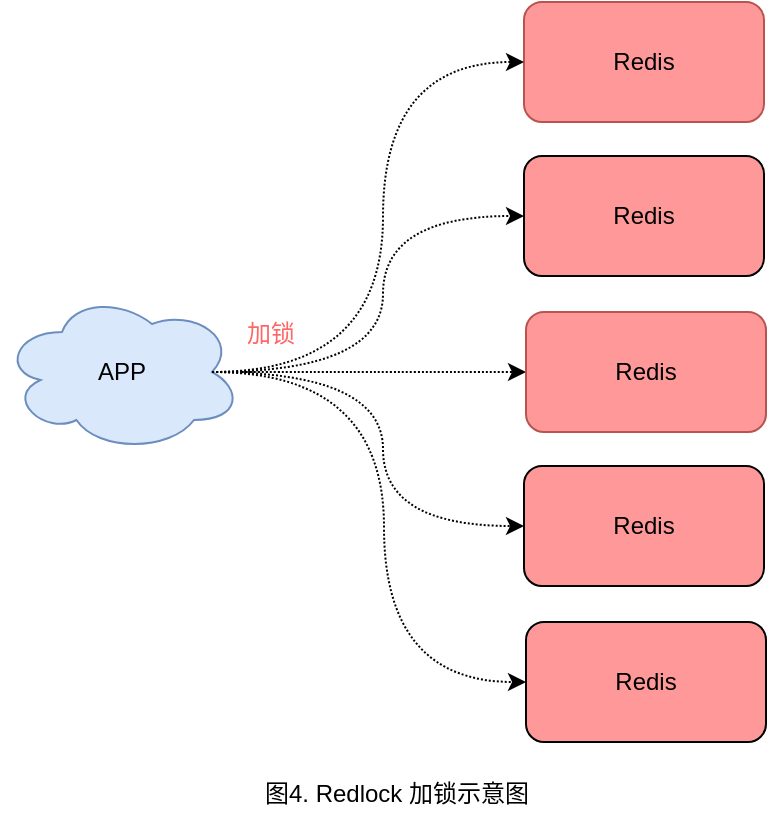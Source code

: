 <mxfile version="20.3.0" type="device"><diagram id="Fe7pdT-tD8UMnBoJuJzs" name="第 1 页"><mxGraphModel dx="1426" dy="905" grid="1" gridSize="10" guides="1" tooltips="1" connect="1" arrows="1" fold="1" page="1" pageScale="1" pageWidth="827" pageHeight="1169" math="0" shadow="0"><root><mxCell id="0"/><mxCell id="1" parent="0"/><mxCell id="HbvOhmkDwYo4tL5PcSfG-7" value="" style="edgeStyle=orthogonalEdgeStyle;curved=1;rounded=0;orthogonalLoop=1;jettySize=auto;html=1;dashed=1;dashPattern=1 1;fontColor=#000000;" edge="1" parent="1" source="ZiYbDHsvSDsgR2o41PRb-1" target="HbvOhmkDwYo4tL5PcSfG-3"><mxGeometry relative="1" as="geometry"/></mxCell><mxCell id="ZiYbDHsvSDsgR2o41PRb-1" value="APP" style="ellipse;shape=cloud;whiteSpace=wrap;html=1;fillColor=#dae8fc;strokeColor=#6c8ebf;" parent="1" vertex="1"><mxGeometry x="139" y="265" width="120" height="80" as="geometry"/></mxCell><mxCell id="HbvOhmkDwYo4tL5PcSfG-1" value="Redis" style="rounded=1;whiteSpace=wrap;html=1;fillStyle=auto;fillColor=#FF9999;strokeColor=#b85450;" vertex="1" parent="1"><mxGeometry x="400" y="120" width="120" height="60" as="geometry"/></mxCell><mxCell id="HbvOhmkDwYo4tL5PcSfG-2" value="Redis" style="rounded=1;whiteSpace=wrap;html=1;fillStyle=auto;fontColor=#000000;fillColor=#FF9999;" vertex="1" parent="1"><mxGeometry x="400" y="197" width="120" height="60" as="geometry"/></mxCell><mxCell id="HbvOhmkDwYo4tL5PcSfG-3" value="Redis" style="rounded=1;whiteSpace=wrap;html=1;fillStyle=auto;fillColor=#FF9999;strokeColor=#b85450;" vertex="1" parent="1"><mxGeometry x="401" y="275" width="120" height="60" as="geometry"/></mxCell><mxCell id="HbvOhmkDwYo4tL5PcSfG-4" value="Redis" style="rounded=1;whiteSpace=wrap;html=1;fillStyle=auto;fontColor=#000000;fillColor=#FF9999;" vertex="1" parent="1"><mxGeometry x="400" y="352" width="120" height="60" as="geometry"/></mxCell><mxCell id="HbvOhmkDwYo4tL5PcSfG-5" value="Redis" style="rounded=1;whiteSpace=wrap;html=1;fillStyle=auto;fontColor=#000000;fillColor=#FF9999;" vertex="1" parent="1"><mxGeometry x="401" y="430" width="120" height="60" as="geometry"/></mxCell><mxCell id="HbvOhmkDwYo4tL5PcSfG-8" value="" style="endArrow=classic;html=1;rounded=0;dashed=1;dashPattern=1 1;fontColor=#000000;curved=1;exitX=0.875;exitY=0.5;exitDx=0;exitDy=0;exitPerimeter=0;entryX=0;entryY=0.5;entryDx=0;entryDy=0;edgeStyle=orthogonalEdgeStyle;" edge="1" parent="1" source="ZiYbDHsvSDsgR2o41PRb-1" target="HbvOhmkDwYo4tL5PcSfG-2"><mxGeometry width="50" height="50" relative="1" as="geometry"><mxPoint x="280" y="300" as="sourcePoint"/><mxPoint x="350" y="380" as="targetPoint"/></mxGeometry></mxCell><mxCell id="HbvOhmkDwYo4tL5PcSfG-9" value="" style="endArrow=classic;html=1;rounded=0;dashed=1;dashPattern=1 1;fontColor=#000000;exitX=0.875;exitY=0.5;exitDx=0;exitDy=0;exitPerimeter=0;entryX=0;entryY=0.5;entryDx=0;entryDy=0;edgeStyle=orthogonalEdgeStyle;curved=1;" edge="1" parent="1" source="ZiYbDHsvSDsgR2o41PRb-1" target="HbvOhmkDwYo4tL5PcSfG-5"><mxGeometry width="50" height="50" relative="1" as="geometry"><mxPoint x="260" y="480" as="sourcePoint"/><mxPoint x="310" y="430" as="targetPoint"/></mxGeometry></mxCell><mxCell id="HbvOhmkDwYo4tL5PcSfG-10" value="" style="endArrow=classic;html=1;rounded=0;dashed=1;dashPattern=1 1;fontColor=#000000;curved=1;exitX=0.875;exitY=0.5;exitDx=0;exitDy=0;exitPerimeter=0;entryX=0;entryY=0.5;entryDx=0;entryDy=0;edgeStyle=orthogonalEdgeStyle;" edge="1" parent="1" source="ZiYbDHsvSDsgR2o41PRb-1" target="HbvOhmkDwYo4tL5PcSfG-4"><mxGeometry width="50" height="50" relative="1" as="geometry"><mxPoint x="280" y="310" as="sourcePoint"/><mxPoint x="260" y="480" as="targetPoint"/></mxGeometry></mxCell><mxCell id="HbvOhmkDwYo4tL5PcSfG-11" value="" style="endArrow=classic;html=1;rounded=0;dashed=1;dashPattern=1 1;fontColor=#000000;exitX=0.875;exitY=0.5;exitDx=0;exitDy=0;exitPerimeter=0;entryX=0;entryY=0.5;entryDx=0;entryDy=0;edgeStyle=orthogonalEdgeStyle;curved=1;" edge="1" parent="1" source="ZiYbDHsvSDsgR2o41PRb-1" target="HbvOhmkDwYo4tL5PcSfG-1"><mxGeometry width="50" height="50" relative="1" as="geometry"><mxPoint x="190" y="500" as="sourcePoint"/><mxPoint x="240" y="450" as="targetPoint"/></mxGeometry></mxCell><mxCell id="HbvOhmkDwYo4tL5PcSfG-12" value="&lt;font color=&quot;#ff6666&quot;&gt;加锁&lt;/font&gt;" style="text;html=1;align=center;verticalAlign=middle;resizable=0;points=[];autosize=1;strokeColor=none;fillColor=none;fontColor=#000000;" vertex="1" parent="1"><mxGeometry x="248" y="271" width="50" height="30" as="geometry"/></mxCell><mxCell id="HbvOhmkDwYo4tL5PcSfG-13" value="&lt;font color=&quot;#000000&quot;&gt;图4. Redlock 加锁示意图&lt;/font&gt;" style="text;html=1;align=center;verticalAlign=middle;resizable=0;points=[];autosize=1;strokeColor=none;fillColor=none;fontColor=#FF6666;" vertex="1" parent="1"><mxGeometry x="256" y="501" width="160" height="30" as="geometry"/></mxCell></root></mxGraphModel></diagram></mxfile>